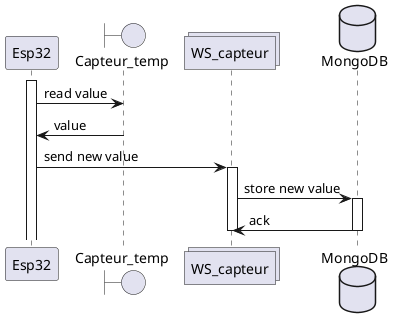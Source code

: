 @@startuml senario_lecture_temperature


participant Esp32 as esp
boundary Capteur_temp as ct
collections WS_capteur as wsc
database MongoDB as mdb

activate esp
esp -> ct : read value
ct -> esp : value

esp -> wsc : send new value
activate wsc
wsc -> mdb : store new value
activate mdb
mdb -> wsc : ack
deactivate mdb
deactivate wsc

@@enduml